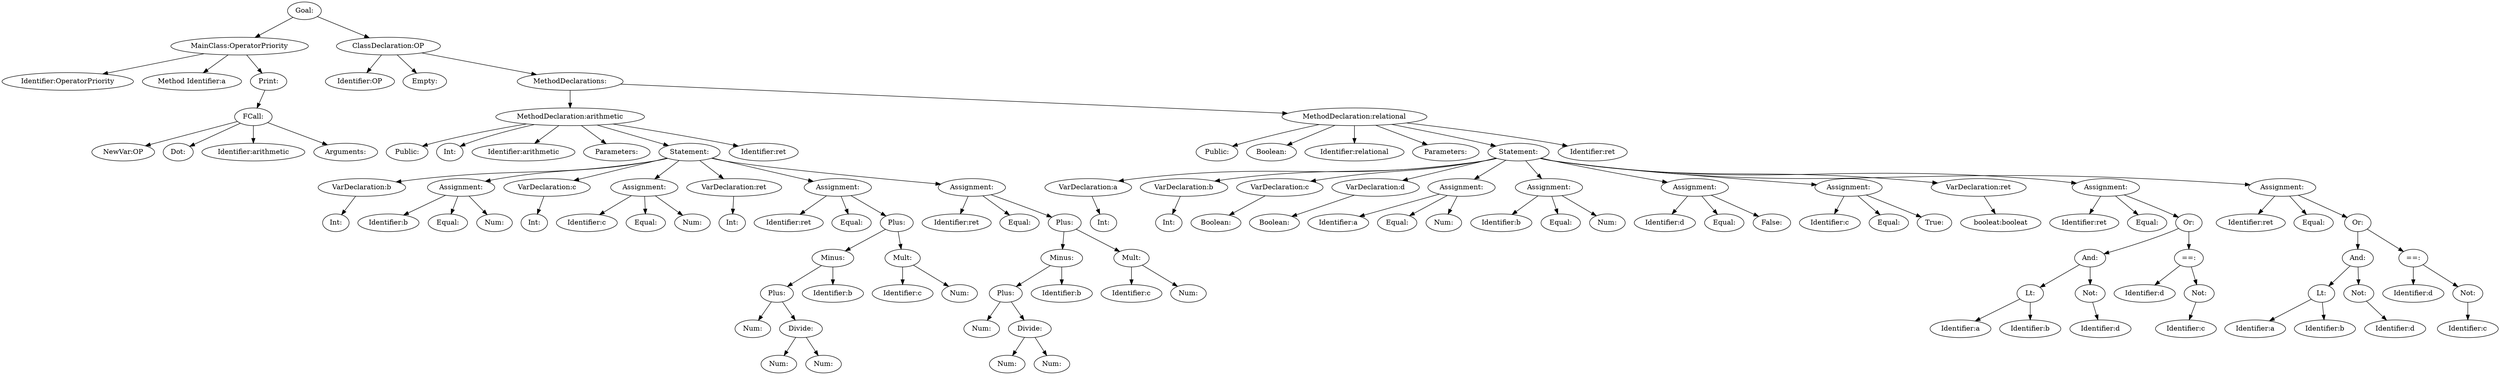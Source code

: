 digraph {
n0 [label="Goal:"];
n1 [label="MainClass:OperatorPriority"];
n2 [label="Identifier:OperatorPriority"];
n1 -> n2
n3 [label="Method Identifier:a"];
n1 -> n3
n4 [label="Print:"];
n5 [label="FCall:"];
n6 [label="NewVar:OP"];
n5 -> n6
n7 [label="Dot:"];
n5 -> n7
n8 [label="Identifier:arithmetic"];
n5 -> n8
n9 [label="Arguments:"];
n5 -> n9
n4 -> n5
n1 -> n4
n0 -> n1
n10 [label="ClassDeclaration:OP"];
n11 [label="Identifier:OP"];
n10 -> n11
n12 [label="Empty:"];
n10 -> n12
n13 [label="MethodDeclarations:"];
n14 [label="MethodDeclaration:arithmetic"];
n15 [label="Public:"];
n14 -> n15
n16 [label="Int:"];
n14 -> n16
n17 [label="Identifier:arithmetic"];
n14 -> n17
n18 [label="Parameters:"];
n14 -> n18
n19 [label="Statement:"];
n20 [label="VarDeclaration:b"];
n21 [label="Int:"];
n20 -> n21
n19 -> n20
n22 [label="Assignment:"];
n23 [label="Identifier:b"];
n22 -> n23
n24 [label="Equal:"];
n22 -> n24
n25 [label="Num:"];
n22 -> n25
n19 -> n22
n26 [label="VarDeclaration:c"];
n27 [label="Int:"];
n26 -> n27
n19 -> n26
n28 [label="Assignment:"];
n29 [label="Identifier:c"];
n28 -> n29
n30 [label="Equal:"];
n28 -> n30
n31 [label="Num:"];
n28 -> n31
n19 -> n28
n32 [label="VarDeclaration:ret"];
n33 [label="Int:"];
n32 -> n33
n19 -> n32
n34 [label="Assignment:"];
n35 [label="Identifier:ret"];
n34 -> n35
n36 [label="Equal:"];
n34 -> n36
n37 [label="Plus:"];
n38 [label="Minus:"];
n39 [label="Plus:"];
n40 [label="Num:"];
n39 -> n40
n41 [label="Divide:"];
n42 [label="Num:"];
n41 -> n42
n43 [label="Num:"];
n41 -> n43
n39 -> n41
n38 -> n39
n44 [label="Identifier:b"];
n38 -> n44
n37 -> n38
n45 [label="Mult:"];
n46 [label="Identifier:c"];
n45 -> n46
n47 [label="Num:"];
n45 -> n47
n37 -> n45
n34 -> n37
n19 -> n34
n48 [label="Assignment:"];
n49 [label="Identifier:ret"];
n48 -> n49
n50 [label="Equal:"];
n48 -> n50
n51 [label="Plus:"];
n52 [label="Minus:"];
n53 [label="Plus:"];
n54 [label="Num:"];
n53 -> n54
n55 [label="Divide:"];
n56 [label="Num:"];
n55 -> n56
n57 [label="Num:"];
n55 -> n57
n53 -> n55
n52 -> n53
n58 [label="Identifier:b"];
n52 -> n58
n51 -> n52
n59 [label="Mult:"];
n60 [label="Identifier:c"];
n59 -> n60
n61 [label="Num:"];
n59 -> n61
n51 -> n59
n48 -> n51
n19 -> n48
n14 -> n19
n62 [label="Identifier:ret"];
n14 -> n62
n13 -> n14
n63 [label="MethodDeclaration:relational"];
n64 [label="Public:"];
n63 -> n64
n65 [label="Boolean:"];
n63 -> n65
n66 [label="Identifier:relational"];
n63 -> n66
n67 [label="Parameters:"];
n63 -> n67
n68 [label="Statement:"];
n69 [label="VarDeclaration:a"];
n70 [label="Int:"];
n69 -> n70
n68 -> n69
n71 [label="VarDeclaration:b"];
n72 [label="Int:"];
n71 -> n72
n68 -> n71
n73 [label="VarDeclaration:c"];
n74 [label="Boolean:"];
n73 -> n74
n68 -> n73
n75 [label="VarDeclaration:d"];
n76 [label="Boolean:"];
n75 -> n76
n68 -> n75
n77 [label="Assignment:"];
n78 [label="Identifier:a"];
n77 -> n78
n79 [label="Equal:"];
n77 -> n79
n80 [label="Num:"];
n77 -> n80
n68 -> n77
n81 [label="Assignment:"];
n82 [label="Identifier:b"];
n81 -> n82
n83 [label="Equal:"];
n81 -> n83
n84 [label="Num:"];
n81 -> n84
n68 -> n81
n85 [label="Assignment:"];
n86 [label="Identifier:d"];
n85 -> n86
n87 [label="Equal:"];
n85 -> n87
n88 [label="False:"];
n85 -> n88
n68 -> n85
n89 [label="Assignment:"];
n90 [label="Identifier:c"];
n89 -> n90
n91 [label="Equal:"];
n89 -> n91
n92 [label="True:"];
n89 -> n92
n68 -> n89
n93 [label="VarDeclaration:ret"];
n94 [label="booleat:booleat"];
n93 -> n94
n68 -> n93
n95 [label="Assignment:"];
n96 [label="Identifier:ret"];
n95 -> n96
n97 [label="Equal:"];
n95 -> n97
n98 [label="Or:"];
n99 [label="And:"];
n100 [label="Lt:"];
n101 [label="Identifier:a"];
n100 -> n101
n102 [label="Identifier:b"];
n100 -> n102
n99 -> n100
n103 [label="Not:"];
n104 [label="Identifier:d"];
n103 -> n104
n99 -> n103
n98 -> n99
n105 [label="==:"];
n106 [label="Identifier:d"];
n105 -> n106
n107 [label="Not:"];
n108 [label="Identifier:c"];
n107 -> n108
n105 -> n107
n98 -> n105
n95 -> n98
n68 -> n95
n109 [label="Assignment:"];
n110 [label="Identifier:ret"];
n109 -> n110
n111 [label="Equal:"];
n109 -> n111
n112 [label="Or:"];
n113 [label="And:"];
n114 [label="Lt:"];
n115 [label="Identifier:a"];
n114 -> n115
n116 [label="Identifier:b"];
n114 -> n116
n113 -> n114
n117 [label="Not:"];
n118 [label="Identifier:d"];
n117 -> n118
n113 -> n117
n112 -> n113
n119 [label="==:"];
n120 [label="Identifier:d"];
n119 -> n120
n121 [label="Not:"];
n122 [label="Identifier:c"];
n121 -> n122
n119 -> n121
n112 -> n119
n109 -> n112
n68 -> n109
n63 -> n68
n123 [label="Identifier:ret"];
n63 -> n123
n13 -> n63
n10 -> n13
n0 -> n10
}
